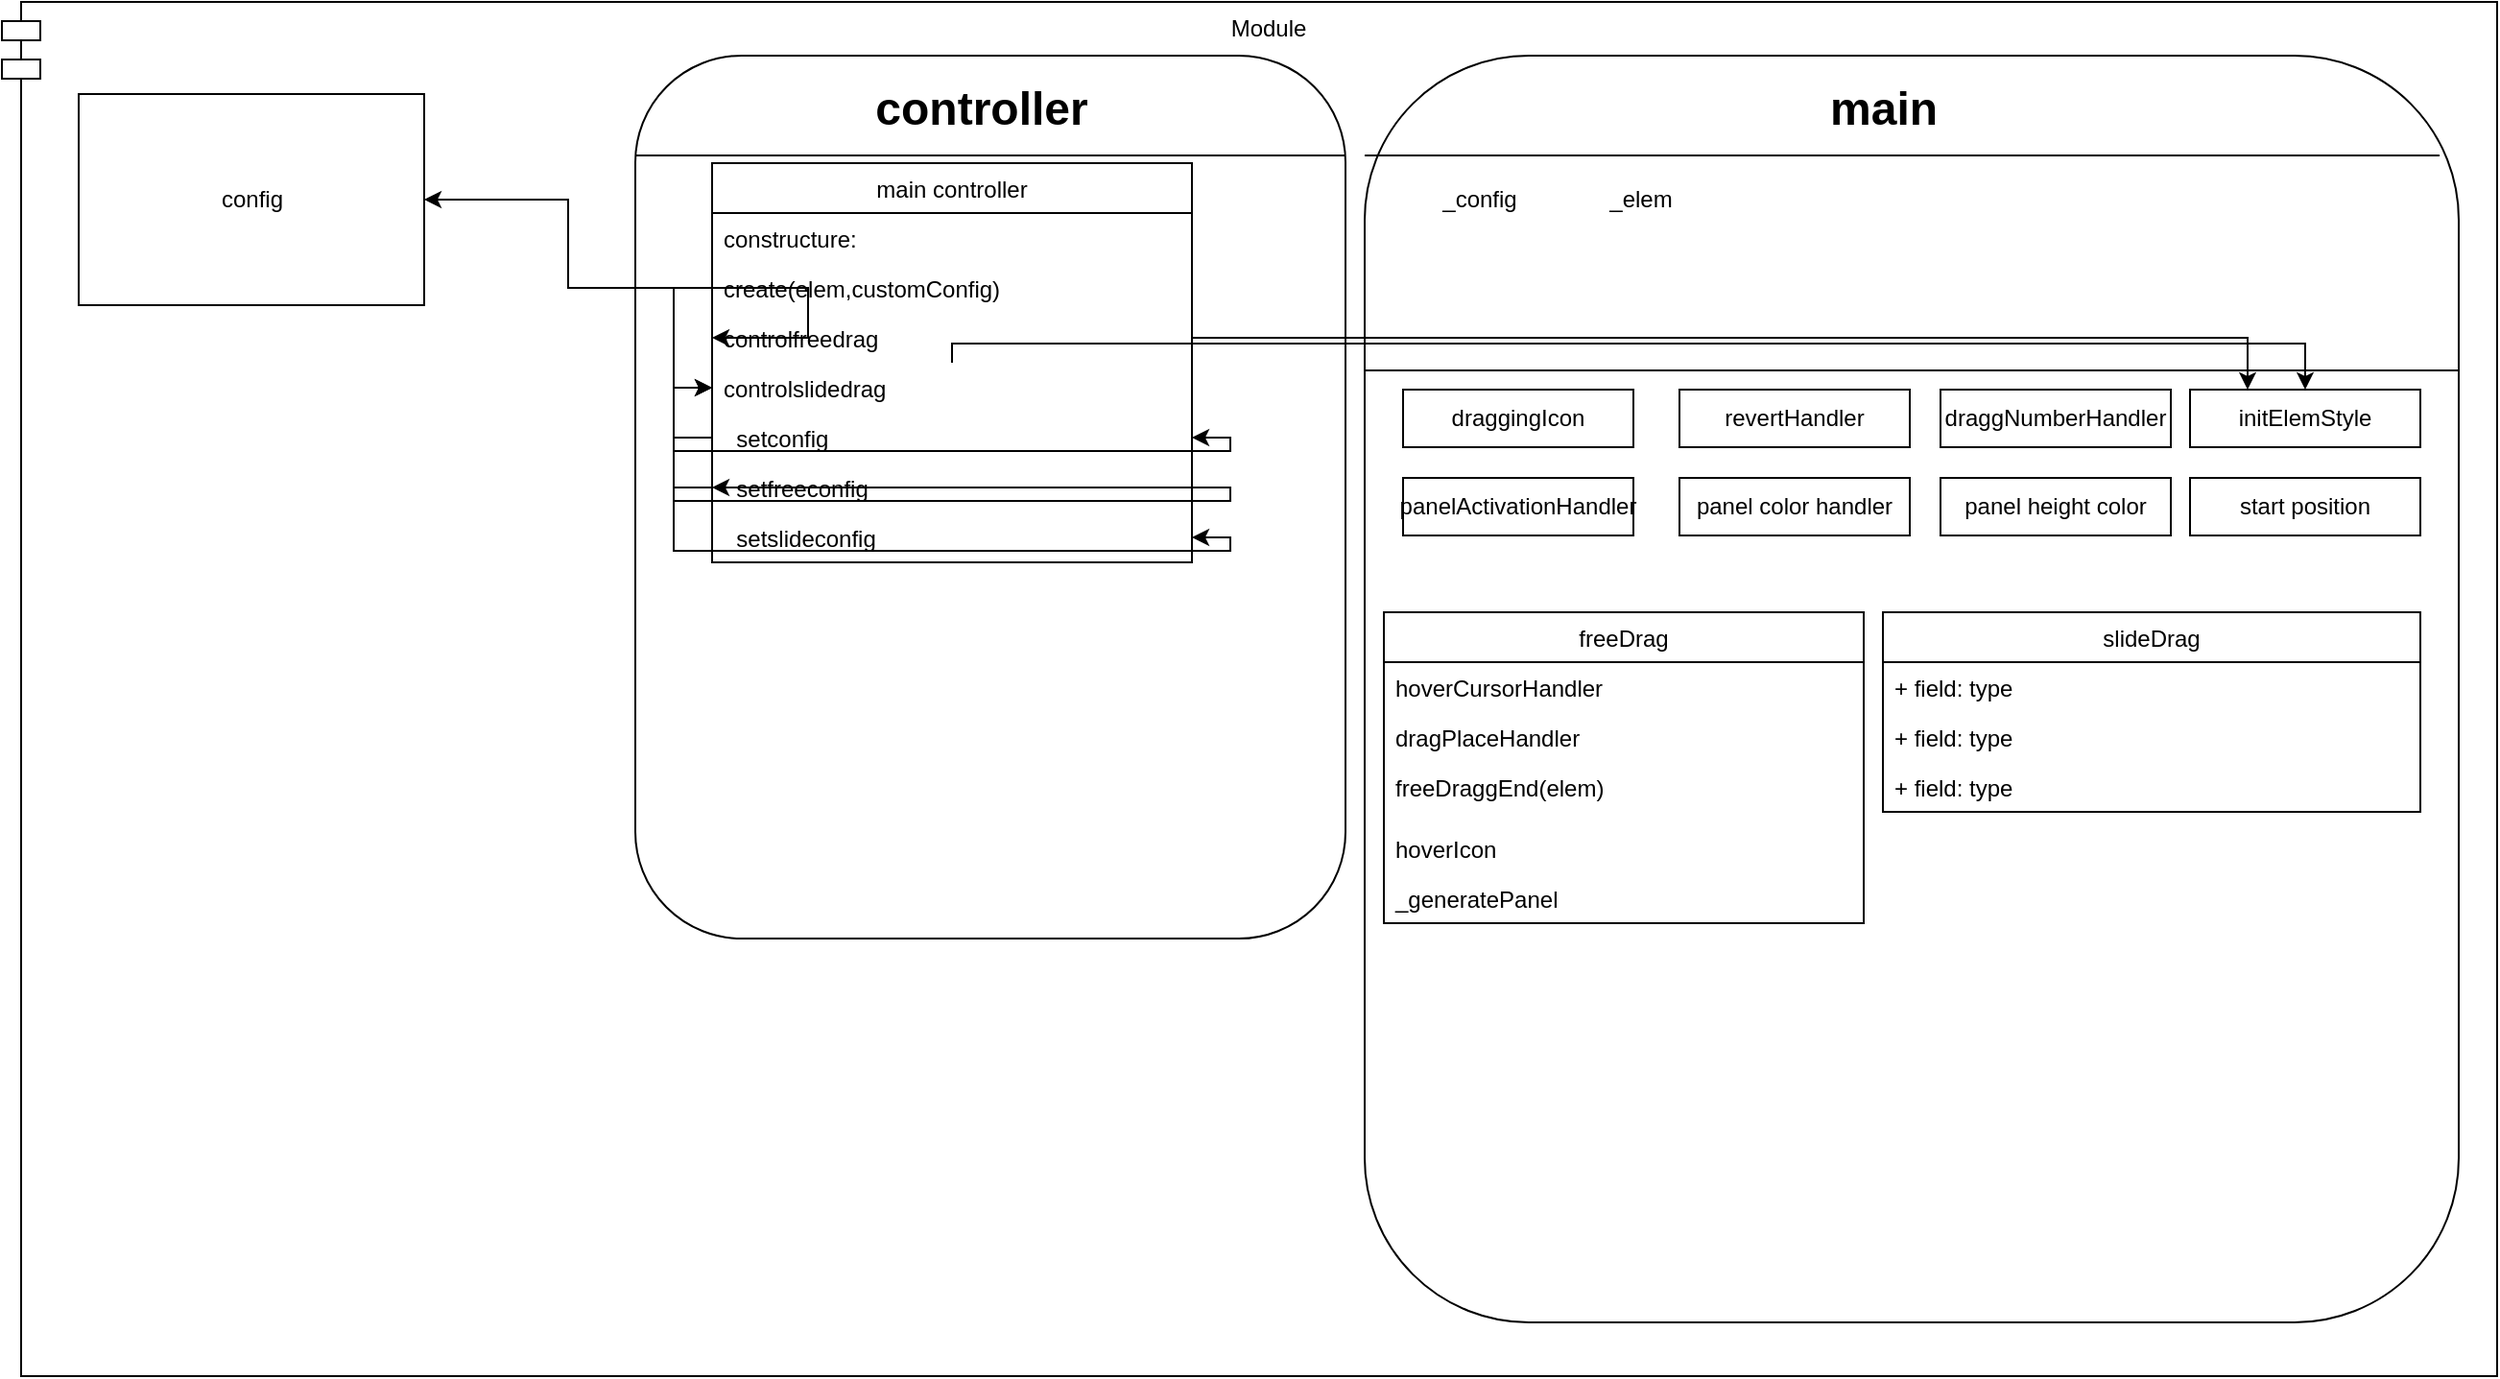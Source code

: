<mxfile version="14.4.3" type="device"><diagram id="C5RBs43oDa-KdzZeNtuy" name="Page-1"><mxGraphModel dx="1851" dy="592" grid="1" gridSize="10" guides="1" tooltips="1" connect="1" arrows="1" fold="1" page="1" pageScale="1" pageWidth="827" pageHeight="1169" math="0" shadow="0"><root><mxCell id="WIyWlLk6GJQsqaUBKTNV-0"/><mxCell id="WIyWlLk6GJQsqaUBKTNV-1" parent="WIyWlLk6GJQsqaUBKTNV-0"/><mxCell id="tXSNMQzRFGlJydquWfmp-10" value="Module" style="shape=module;align=left;spacingLeft=20;align=center;verticalAlign=top;" parent="WIyWlLk6GJQsqaUBKTNV-1" vertex="1"><mxGeometry x="-460" y="42" width="1300" height="716" as="geometry"/></mxCell><mxCell id="tXSNMQzRFGlJydquWfmp-11" value="" style="rounded=1;whiteSpace=wrap;html=1;" parent="WIyWlLk6GJQsqaUBKTNV-1" vertex="1"><mxGeometry x="250" y="70" width="570" height="660" as="geometry"/></mxCell><mxCell id="tXSNMQzRFGlJydquWfmp-12" value="freeDrag" style="swimlane;fontStyle=0;childLayout=stackLayout;horizontal=1;startSize=26;fillColor=none;horizontalStack=0;resizeParent=1;resizeParentMax=0;resizeLast=0;collapsible=1;marginBottom=0;" parent="WIyWlLk6GJQsqaUBKTNV-1" vertex="1"><mxGeometry x="260" y="360" width="250" height="162" as="geometry"/></mxCell><mxCell id="tXSNMQzRFGlJydquWfmp-13" value="hoverCursorHandler" style="text;strokeColor=none;fillColor=none;align=left;verticalAlign=top;spacingLeft=4;spacingRight=4;overflow=hidden;rotatable=0;points=[[0,0.5],[1,0.5]];portConstraint=eastwest;" parent="tXSNMQzRFGlJydquWfmp-12" vertex="1"><mxGeometry y="26" width="250" height="26" as="geometry"/></mxCell><mxCell id="tXSNMQzRFGlJydquWfmp-14" value="dragPlaceHandler" style="text;strokeColor=none;fillColor=none;align=left;verticalAlign=top;spacingLeft=4;spacingRight=4;overflow=hidden;rotatable=0;points=[[0,0.5],[1,0.5]];portConstraint=eastwest;" parent="tXSNMQzRFGlJydquWfmp-12" vertex="1"><mxGeometry y="52" width="250" height="26" as="geometry"/></mxCell><mxCell id="tXSNMQzRFGlJydquWfmp-15" value="freeDraggEnd(elem)" style="text;strokeColor=none;fillColor=none;align=left;verticalAlign=top;spacingLeft=4;spacingRight=4;overflow=hidden;rotatable=0;points=[[0,0.5],[1,0.5]];portConstraint=eastwest;" parent="tXSNMQzRFGlJydquWfmp-12" vertex="1"><mxGeometry y="78" width="250" height="32" as="geometry"/></mxCell><mxCell id="C8bmjc0AVMrwFh_EI1Ml-9" value="hoverIcon" style="text;strokeColor=none;fillColor=none;align=left;verticalAlign=top;spacingLeft=4;spacingRight=4;overflow=hidden;rotatable=0;points=[[0,0.5],[1,0.5]];portConstraint=eastwest;" parent="tXSNMQzRFGlJydquWfmp-12" vertex="1"><mxGeometry y="110" width="250" height="26" as="geometry"/></mxCell><mxCell id="QFDrS6ys9UGJH2KazuqD-1" value="_generatePanel" style="text;strokeColor=none;fillColor=none;align=left;verticalAlign=top;spacingLeft=4;spacingRight=4;overflow=hidden;rotatable=0;points=[[0,0.5],[1,0.5]];portConstraint=eastwest;" vertex="1" parent="tXSNMQzRFGlJydquWfmp-12"><mxGeometry y="136" width="250" height="26" as="geometry"/></mxCell><mxCell id="tXSNMQzRFGlJydquWfmp-16" value="slideDrag" style="swimlane;fontStyle=0;childLayout=stackLayout;horizontal=1;startSize=26;fillColor=none;horizontalStack=0;resizeParent=1;resizeParentMax=0;resizeLast=0;collapsible=1;marginBottom=0;" parent="WIyWlLk6GJQsqaUBKTNV-1" vertex="1"><mxGeometry x="520" y="360" width="280" height="104" as="geometry"/></mxCell><mxCell id="tXSNMQzRFGlJydquWfmp-17" value="+ field: type" style="text;strokeColor=none;fillColor=none;align=left;verticalAlign=top;spacingLeft=4;spacingRight=4;overflow=hidden;rotatable=0;points=[[0,0.5],[1,0.5]];portConstraint=eastwest;" parent="tXSNMQzRFGlJydquWfmp-16" vertex="1"><mxGeometry y="26" width="280" height="26" as="geometry"/></mxCell><mxCell id="tXSNMQzRFGlJydquWfmp-18" value="+ field: type" style="text;strokeColor=none;fillColor=none;align=left;verticalAlign=top;spacingLeft=4;spacingRight=4;overflow=hidden;rotatable=0;points=[[0,0.5],[1,0.5]];portConstraint=eastwest;" parent="tXSNMQzRFGlJydquWfmp-16" vertex="1"><mxGeometry y="52" width="280" height="26" as="geometry"/></mxCell><mxCell id="tXSNMQzRFGlJydquWfmp-19" value="+ field: type" style="text;strokeColor=none;fillColor=none;align=left;verticalAlign=top;spacingLeft=4;spacingRight=4;overflow=hidden;rotatable=0;points=[[0,0.5],[1,0.5]];portConstraint=eastwest;" parent="tXSNMQzRFGlJydquWfmp-16" vertex="1"><mxGeometry y="78" width="280" height="26" as="geometry"/></mxCell><mxCell id="tXSNMQzRFGlJydquWfmp-21" value="" style="line;strokeWidth=1;fillColor=none;align=left;verticalAlign=middle;spacingTop=-1;spacingLeft=3;spacingRight=3;rotatable=0;labelPosition=right;points=[];portConstraint=eastwest;" parent="WIyWlLk6GJQsqaUBKTNV-1" vertex="1"><mxGeometry x="250" y="118" width="560" height="8" as="geometry"/></mxCell><mxCell id="tXSNMQzRFGlJydquWfmp-22" value="main" style="text;strokeColor=none;fillColor=none;html=1;fontSize=24;fontStyle=1;verticalAlign=middle;align=center;" parent="WIyWlLk6GJQsqaUBKTNV-1" vertex="1"><mxGeometry x="470" y="78" width="100" height="40" as="geometry"/></mxCell><mxCell id="oKaxDejcCogR8SSqy8wL-0" value="" style="line;strokeWidth=1;fillColor=none;align=left;verticalAlign=middle;spacingTop=-1;spacingLeft=3;spacingRight=3;rotatable=0;labelPosition=right;points=[];portConstraint=eastwest;" parent="WIyWlLk6GJQsqaUBKTNV-1" vertex="1"><mxGeometry x="250" y="230" width="570" height="8" as="geometry"/></mxCell><mxCell id="oKaxDejcCogR8SSqy8wL-2" value="" style="rounded=1;whiteSpace=wrap;html=1;" parent="WIyWlLk6GJQsqaUBKTNV-1" vertex="1"><mxGeometry x="-130" y="70" width="370" height="460" as="geometry"/></mxCell><mxCell id="oKaxDejcCogR8SSqy8wL-3" value="" style="line;strokeWidth=1;fillColor=none;align=left;verticalAlign=middle;spacingTop=-1;spacingLeft=3;spacingRight=3;rotatable=0;labelPosition=right;points=[];portConstraint=eastwest;" parent="WIyWlLk6GJQsqaUBKTNV-1" vertex="1"><mxGeometry x="-130" y="118" width="370" height="8" as="geometry"/></mxCell><mxCell id="oKaxDejcCogR8SSqy8wL-4" value="controller" style="text;strokeColor=none;fillColor=none;html=1;fontSize=24;fontStyle=1;verticalAlign=middle;align=center;" parent="WIyWlLk6GJQsqaUBKTNV-1" vertex="1"><mxGeometry y="78" width="100" height="40" as="geometry"/></mxCell><mxCell id="C8bmjc0AVMrwFh_EI1Ml-0" value="main controller" style="swimlane;fontStyle=0;childLayout=stackLayout;horizontal=1;startSize=26;fillColor=none;horizontalStack=0;resizeParent=1;resizeParentMax=0;resizeLast=0;collapsible=1;marginBottom=0;" parent="WIyWlLk6GJQsqaUBKTNV-1" vertex="1"><mxGeometry x="-90" y="126" width="250" height="208" as="geometry"/></mxCell><mxCell id="C8bmjc0AVMrwFh_EI1Ml-1" value="constructure:" style="text;strokeColor=none;fillColor=none;align=left;verticalAlign=top;spacingLeft=4;spacingRight=4;overflow=hidden;rotatable=0;points=[[0,0.5],[1,0.5]];portConstraint=eastwest;" parent="C8bmjc0AVMrwFh_EI1Ml-0" vertex="1"><mxGeometry y="26" width="250" height="26" as="geometry"/></mxCell><mxCell id="kp8HvO4jUtJytcQN6SC4-1" style="edgeStyle=orthogonalEdgeStyle;rounded=0;orthogonalLoop=1;jettySize=auto;html=1;entryX=0;entryY=0.5;entryDx=0;entryDy=0;exitX=0;exitY=0.5;exitDx=0;exitDy=0;" parent="C8bmjc0AVMrwFh_EI1Ml-0" source="C8bmjc0AVMrwFh_EI1Ml-2" target="C8bmjc0AVMrwFh_EI1Ml-3" edge="1"><mxGeometry relative="1" as="geometry"><Array as="points"><mxPoint x="50" y="65"/><mxPoint x="50" y="91"/></Array></mxGeometry></mxCell><mxCell id="kp8HvO4jUtJytcQN6SC4-2" style="edgeStyle=orthogonalEdgeStyle;rounded=0;orthogonalLoop=1;jettySize=auto;html=1;entryX=0;entryY=0.5;entryDx=0;entryDy=0;" parent="C8bmjc0AVMrwFh_EI1Ml-0" source="C8bmjc0AVMrwFh_EI1Ml-2" target="kp8HvO4jUtJytcQN6SC4-0" edge="1"><mxGeometry relative="1" as="geometry"/></mxCell><mxCell id="C8bmjc0AVMrwFh_EI1Ml-2" value="create(elem,customConfig)" style="text;strokeColor=none;fillColor=none;align=left;verticalAlign=top;spacingLeft=4;spacingRight=4;overflow=hidden;rotatable=0;points=[[0,0.5],[1,0.5]];portConstraint=eastwest;" parent="C8bmjc0AVMrwFh_EI1Ml-0" vertex="1"><mxGeometry y="52" width="250" height="26" as="geometry"/></mxCell><mxCell id="C8bmjc0AVMrwFh_EI1Ml-3" value="controlfreedrag&#10;" style="text;strokeColor=none;fillColor=none;align=left;verticalAlign=top;spacingLeft=4;spacingRight=4;overflow=hidden;rotatable=0;points=[[0,0.5],[1,0.5]];portConstraint=eastwest;" parent="C8bmjc0AVMrwFh_EI1Ml-0" vertex="1"><mxGeometry y="78" width="250" height="26" as="geometry"/></mxCell><mxCell id="kp8HvO4jUtJytcQN6SC4-6" style="edgeStyle=orthogonalEdgeStyle;rounded=0;orthogonalLoop=1;jettySize=auto;html=1;" parent="C8bmjc0AVMrwFh_EI1Ml-0" source="kp8HvO4jUtJytcQN6SC4-0" target="kp8HvO4jUtJytcQN6SC4-3" edge="1"><mxGeometry relative="1" as="geometry"/></mxCell><mxCell id="kp8HvO4jUtJytcQN6SC4-0" value="controlslidedrag" style="text;strokeColor=none;fillColor=none;align=left;verticalAlign=top;spacingLeft=4;spacingRight=4;overflow=hidden;rotatable=0;points=[[0,0.5],[1,0.5]];portConstraint=eastwest;" parent="C8bmjc0AVMrwFh_EI1Ml-0" vertex="1"><mxGeometry y="104" width="250" height="26" as="geometry"/></mxCell><mxCell id="kp8HvO4jUtJytcQN6SC4-8" style="edgeStyle=orthogonalEdgeStyle;rounded=0;orthogonalLoop=1;jettySize=auto;html=1;entryX=0;entryY=0.5;entryDx=0;entryDy=0;" parent="C8bmjc0AVMrwFh_EI1Ml-0" source="kp8HvO4jUtJytcQN6SC4-3" target="kp8HvO4jUtJytcQN6SC4-7" edge="1"><mxGeometry relative="1" as="geometry"/></mxCell><mxCell id="kp8HvO4jUtJytcQN6SC4-12" style="edgeStyle=orthogonalEdgeStyle;rounded=0;orthogonalLoop=1;jettySize=auto;html=1;entryX=0;entryY=0.5;entryDx=0;entryDy=0;" parent="C8bmjc0AVMrwFh_EI1Ml-0" source="kp8HvO4jUtJytcQN6SC4-3" target="kp8HvO4jUtJytcQN6SC4-0" edge="1"><mxGeometry relative="1" as="geometry"/></mxCell><mxCell id="kp8HvO4jUtJytcQN6SC4-3" value="_setconfig" style="text;strokeColor=none;fillColor=none;align=left;verticalAlign=top;spacingLeft=4;spacingRight=4;overflow=hidden;rotatable=0;points=[[0,0.5],[1,0.5]];portConstraint=eastwest;" parent="C8bmjc0AVMrwFh_EI1Ml-0" vertex="1"><mxGeometry y="130" width="250" height="26" as="geometry"/></mxCell><mxCell id="kp8HvO4jUtJytcQN6SC4-10" style="edgeStyle=orthogonalEdgeStyle;rounded=0;orthogonalLoop=1;jettySize=auto;html=1;" parent="C8bmjc0AVMrwFh_EI1Ml-0" source="kp8HvO4jUtJytcQN6SC4-7" target="kp8HvO4jUtJytcQN6SC4-9" edge="1"><mxGeometry relative="1" as="geometry"/></mxCell><mxCell id="kp8HvO4jUtJytcQN6SC4-7" value="_setfreeconfig" style="text;strokeColor=none;fillColor=none;align=left;verticalAlign=top;spacingLeft=4;spacingRight=4;overflow=hidden;rotatable=0;points=[[0,0.5],[1,0.5]];portConstraint=eastwest;" parent="C8bmjc0AVMrwFh_EI1Ml-0" vertex="1"><mxGeometry y="156" width="250" height="26" as="geometry"/></mxCell><mxCell id="kp8HvO4jUtJytcQN6SC4-9" value="_setslideconfig" style="text;strokeColor=none;fillColor=none;align=left;verticalAlign=top;spacingLeft=4;spacingRight=4;overflow=hidden;rotatable=0;points=[[0,0.5],[1,0.5]];portConstraint=eastwest;" parent="C8bmjc0AVMrwFh_EI1Ml-0" vertex="1"><mxGeometry y="182" width="250" height="26" as="geometry"/></mxCell><mxCell id="C8bmjc0AVMrwFh_EI1Ml-4" value="config" style="html=1;" parent="WIyWlLk6GJQsqaUBKTNV-1" vertex="1"><mxGeometry x="-420" y="90" width="180" height="110" as="geometry"/></mxCell><mxCell id="C8bmjc0AVMrwFh_EI1Ml-5" style="edgeStyle=orthogonalEdgeStyle;rounded=0;orthogonalLoop=1;jettySize=auto;html=1;entryX=1;entryY=0.5;entryDx=0;entryDy=0;" parent="WIyWlLk6GJQsqaUBKTNV-1" source="C8bmjc0AVMrwFh_EI1Ml-2" target="C8bmjc0AVMrwFh_EI1Ml-4" edge="1"><mxGeometry relative="1" as="geometry"/></mxCell><mxCell id="C8bmjc0AVMrwFh_EI1Ml-6" value="draggingIcon" style="rounded=0;whiteSpace=wrap;html=1;" parent="WIyWlLk6GJQsqaUBKTNV-1" vertex="1"><mxGeometry x="270" y="244" width="120" height="30" as="geometry"/></mxCell><mxCell id="C8bmjc0AVMrwFh_EI1Ml-10" value="_config" style="text;html=1;strokeColor=none;fillColor=none;align=center;verticalAlign=middle;whiteSpace=wrap;rounded=0;" parent="WIyWlLk6GJQsqaUBKTNV-1" vertex="1"><mxGeometry x="290" y="135" width="40" height="20" as="geometry"/></mxCell><mxCell id="C8bmjc0AVMrwFh_EI1Ml-11" value="_elem" style="text;html=1;strokeColor=none;fillColor=none;align=center;verticalAlign=middle;whiteSpace=wrap;rounded=0;" parent="WIyWlLk6GJQsqaUBKTNV-1" vertex="1"><mxGeometry x="374" y="135" width="40" height="20" as="geometry"/></mxCell><mxCell id="kp8HvO4jUtJytcQN6SC4-13" value="revertHandler" style="rounded=0;whiteSpace=wrap;html=1;" parent="WIyWlLk6GJQsqaUBKTNV-1" vertex="1"><mxGeometry x="414" y="244" width="120" height="30" as="geometry"/></mxCell><mxCell id="kp8HvO4jUtJytcQN6SC4-14" value="draggNumberHandler" style="rounded=0;whiteSpace=wrap;html=1;" parent="WIyWlLk6GJQsqaUBKTNV-1" vertex="1"><mxGeometry x="550" y="244" width="120" height="30" as="geometry"/></mxCell><mxCell id="kp8HvO4jUtJytcQN6SC4-15" value="panelActivationHandler" style="rounded=0;whiteSpace=wrap;html=1;" parent="WIyWlLk6GJQsqaUBKTNV-1" vertex="1"><mxGeometry x="270" y="290" width="120" height="30" as="geometry"/></mxCell><mxCell id="kp8HvO4jUtJytcQN6SC4-16" value="panel color handler" style="rounded=0;whiteSpace=wrap;html=1;" parent="WIyWlLk6GJQsqaUBKTNV-1" vertex="1"><mxGeometry x="414" y="290" width="120" height="30" as="geometry"/></mxCell><mxCell id="kp8HvO4jUtJytcQN6SC4-17" value="panel height color" style="rounded=0;whiteSpace=wrap;html=1;" parent="WIyWlLk6GJQsqaUBKTNV-1" vertex="1"><mxGeometry x="550" y="290" width="120" height="30" as="geometry"/></mxCell><mxCell id="kp8HvO4jUtJytcQN6SC4-18" value="initElemStyle" style="rounded=0;whiteSpace=wrap;html=1;" parent="WIyWlLk6GJQsqaUBKTNV-1" vertex="1"><mxGeometry x="680" y="244" width="120" height="30" as="geometry"/></mxCell><mxCell id="kp8HvO4jUtJytcQN6SC4-19" style="edgeStyle=orthogonalEdgeStyle;rounded=0;orthogonalLoop=1;jettySize=auto;html=1;entryX=0.25;entryY=0;entryDx=0;entryDy=0;" parent="WIyWlLk6GJQsqaUBKTNV-1" source="C8bmjc0AVMrwFh_EI1Ml-3" target="kp8HvO4jUtJytcQN6SC4-18" edge="1"><mxGeometry relative="1" as="geometry"/></mxCell><mxCell id="kp8HvO4jUtJytcQN6SC4-20" style="edgeStyle=orthogonalEdgeStyle;rounded=0;orthogonalLoop=1;jettySize=auto;html=1;" parent="WIyWlLk6GJQsqaUBKTNV-1" source="kp8HvO4jUtJytcQN6SC4-0" target="kp8HvO4jUtJytcQN6SC4-18" edge="1"><mxGeometry relative="1" as="geometry"><Array as="points"><mxPoint x="35" y="220"/><mxPoint x="740" y="220"/></Array></mxGeometry></mxCell><mxCell id="QFDrS6ys9UGJH2KazuqD-2" value="start position" style="rounded=0;whiteSpace=wrap;html=1;" vertex="1" parent="WIyWlLk6GJQsqaUBKTNV-1"><mxGeometry x="680" y="290" width="120" height="30" as="geometry"/></mxCell></root></mxGraphModel></diagram></mxfile>